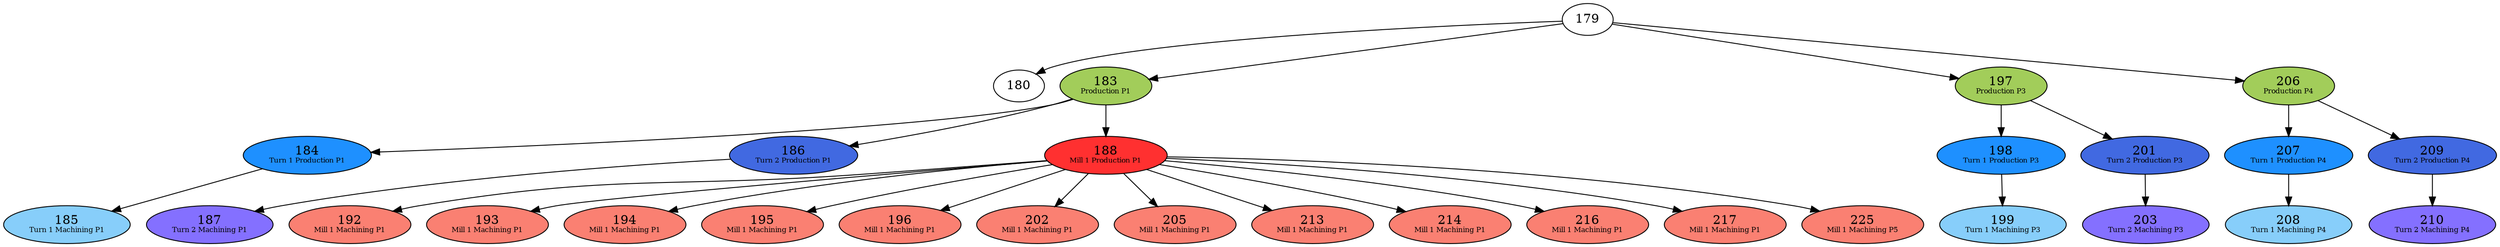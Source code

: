digraph G {
    179 -> 180
    179 -> 183
    183 [label=<183<BR/><FONT POINT-SIZE="8">Production P1</FONT>>, style=filled, fillcolor=darkolivegreen3]
    184 [label=<184<BR/><FONT POINT-SIZE="8">Turn 1 Production P1</FONT>>, style=filled, fillcolor=dodgerblue]
    183 -> 184
    186 [label=<186<BR/><FONT POINT-SIZE="8">Turn 2 Production P1</FONT>>, style=filled, fillcolor=royalblue]
    183 -> 186
    188 [label=<188<BR/><FONT POINT-SIZE="8">Mill 1 Production P1</FONT>>, style=filled, fillcolor=firebrick1]
    183 -> 188
    185 [label=<185<BR/><FONT POINT-SIZE="8">Turn 1 Machining P1</FONT>>, style=filled, fillcolor=lightskyblue]
    184 -> 185
    187 [label=<187<BR/><FONT POINT-SIZE="8">Turn 2 Machining P1</FONT>>, style=filled, fillcolor=lightslateblue]
    186 -> 187
    192 [label=<192<BR/><FONT POINT-SIZE="8">Mill 1 Machining P1</FONT>>, style=filled, fillcolor=salmon]
    188 -> 192
    193 [label=<193<BR/><FONT POINT-SIZE="8">Mill 1 Machining P1</FONT>>, style=filled, fillcolor=salmon]
    188 -> 193
    194 [label=<194<BR/><FONT POINT-SIZE="8">Mill 1 Machining P1</FONT>>, style=filled, fillcolor=salmon]
    188 -> 194
    195 [label=<195<BR/><FONT POINT-SIZE="8">Mill 1 Machining P1</FONT>>, style=filled, fillcolor=salmon]
    188 -> 195
    196 [label=<196<BR/><FONT POINT-SIZE="8">Mill 1 Machining P1</FONT>>, style=filled, fillcolor=salmon]
    188 -> 196
    202 [label=<202<BR/><FONT POINT-SIZE="8">Mill 1 Machining P1</FONT>>, style=filled, fillcolor=salmon]
    188 -> 202
    205 [label=<205<BR/><FONT POINT-SIZE="8">Mill 1 Machining P1</FONT>>, style=filled, fillcolor=salmon]
    188 -> 205
    213 [label=<213<BR/><FONT POINT-SIZE="8">Mill 1 Machining P1</FONT>>, style=filled, fillcolor=salmon]
    188 -> 213
    214 [label=<214<BR/><FONT POINT-SIZE="8">Mill 1 Machining P1</FONT>>, style=filled, fillcolor=salmon]
    188 -> 214
    216 [label=<216<BR/><FONT POINT-SIZE="8">Mill 1 Machining P1</FONT>>, style=filled, fillcolor=salmon]
    188 -> 216
    217 [label=<217<BR/><FONT POINT-SIZE="8">Mill 1 Machining P1</FONT>>, style=filled, fillcolor=salmon]
    188 -> 217
    225 [label=<225<BR/><FONT POINT-SIZE="8">Mill 1 Machining P5</FONT>>, style=filled, fillcolor=salmon]
    188 -> 225
    179 -> 197
    197 [label=<197<BR/><FONT POINT-SIZE="8">Production P3</FONT>>, style=filled, fillcolor=darkolivegreen3]
    198 [label=<198<BR/><FONT POINT-SIZE="8">Turn 1 Production P3</FONT>>, style=filled, fillcolor=dodgerblue]
    197 -> 198
    201 [label=<201<BR/><FONT POINT-SIZE="8">Turn 2 Production P3</FONT>>, style=filled, fillcolor=royalblue]
    197 -> 201
    199 [label=<199<BR/><FONT POINT-SIZE="8">Turn 1 Machining P3</FONT>>, style=filled, fillcolor=lightskyblue]
    198 -> 199
    203 [label=<203<BR/><FONT POINT-SIZE="8">Turn 2 Machining P3</FONT>>, style=filled, fillcolor=lightslateblue]
    201 -> 203
    179 -> 206
    206 [label=<206<BR/><FONT POINT-SIZE="8">Production P4</FONT>>, style=filled, fillcolor=darkolivegreen3]
    207 [label=<207<BR/><FONT POINT-SIZE="8">Turn 1 Production P4</FONT>>, style=filled, fillcolor=dodgerblue]
    206 -> 207
    209 [label=<209<BR/><FONT POINT-SIZE="8">Turn 2 Production P4</FONT>>, style=filled, fillcolor=royalblue]
    206 -> 209
    208 [label=<208<BR/><FONT POINT-SIZE="8">Turn 1 Machining P4</FONT>>, style=filled, fillcolor=lightskyblue]
    207 -> 208
    210 [label=<210<BR/><FONT POINT-SIZE="8">Turn 2 Machining P4</FONT>>, style=filled, fillcolor=lightslateblue]
    209 -> 210
}
